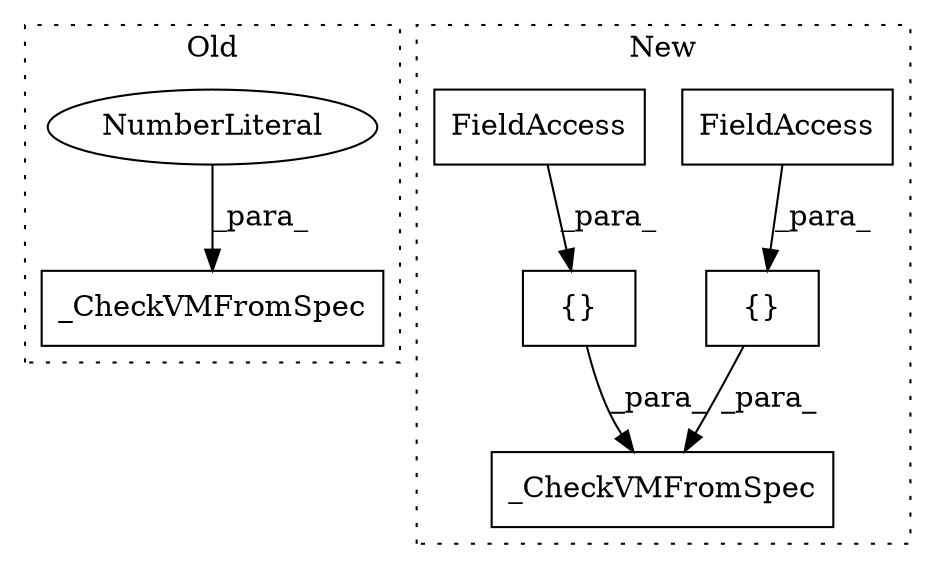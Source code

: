 digraph G {
subgraph cluster0 {
1 [label="_CheckVMFromSpec" a="32" s="5811,5834" l="17,1" shape="box"];
3 [label="NumberLiteral" a="34" s="5833" l="1" shape="ellipse"];
label = "Old";
style="dotted";
}
subgraph cluster1 {
2 [label="{}" a="4" s="7969,7978" l="1,1" shape="box"];
4 [label="FieldAccess" a="22" s="7970" l="8" shape="box"];
5 [label="_CheckVMFromSpec" a="32" s="7938,7999" l="17,1" shape="box"];
6 [label="{}" a="4" s="7989,7998" l="1,1" shape="box"];
7 [label="FieldAccess" a="22" s="7990" l="8" shape="box"];
label = "New";
style="dotted";
}
2 -> 5 [label="_para_"];
3 -> 1 [label="_para_"];
4 -> 2 [label="_para_"];
6 -> 5 [label="_para_"];
7 -> 6 [label="_para_"];
}